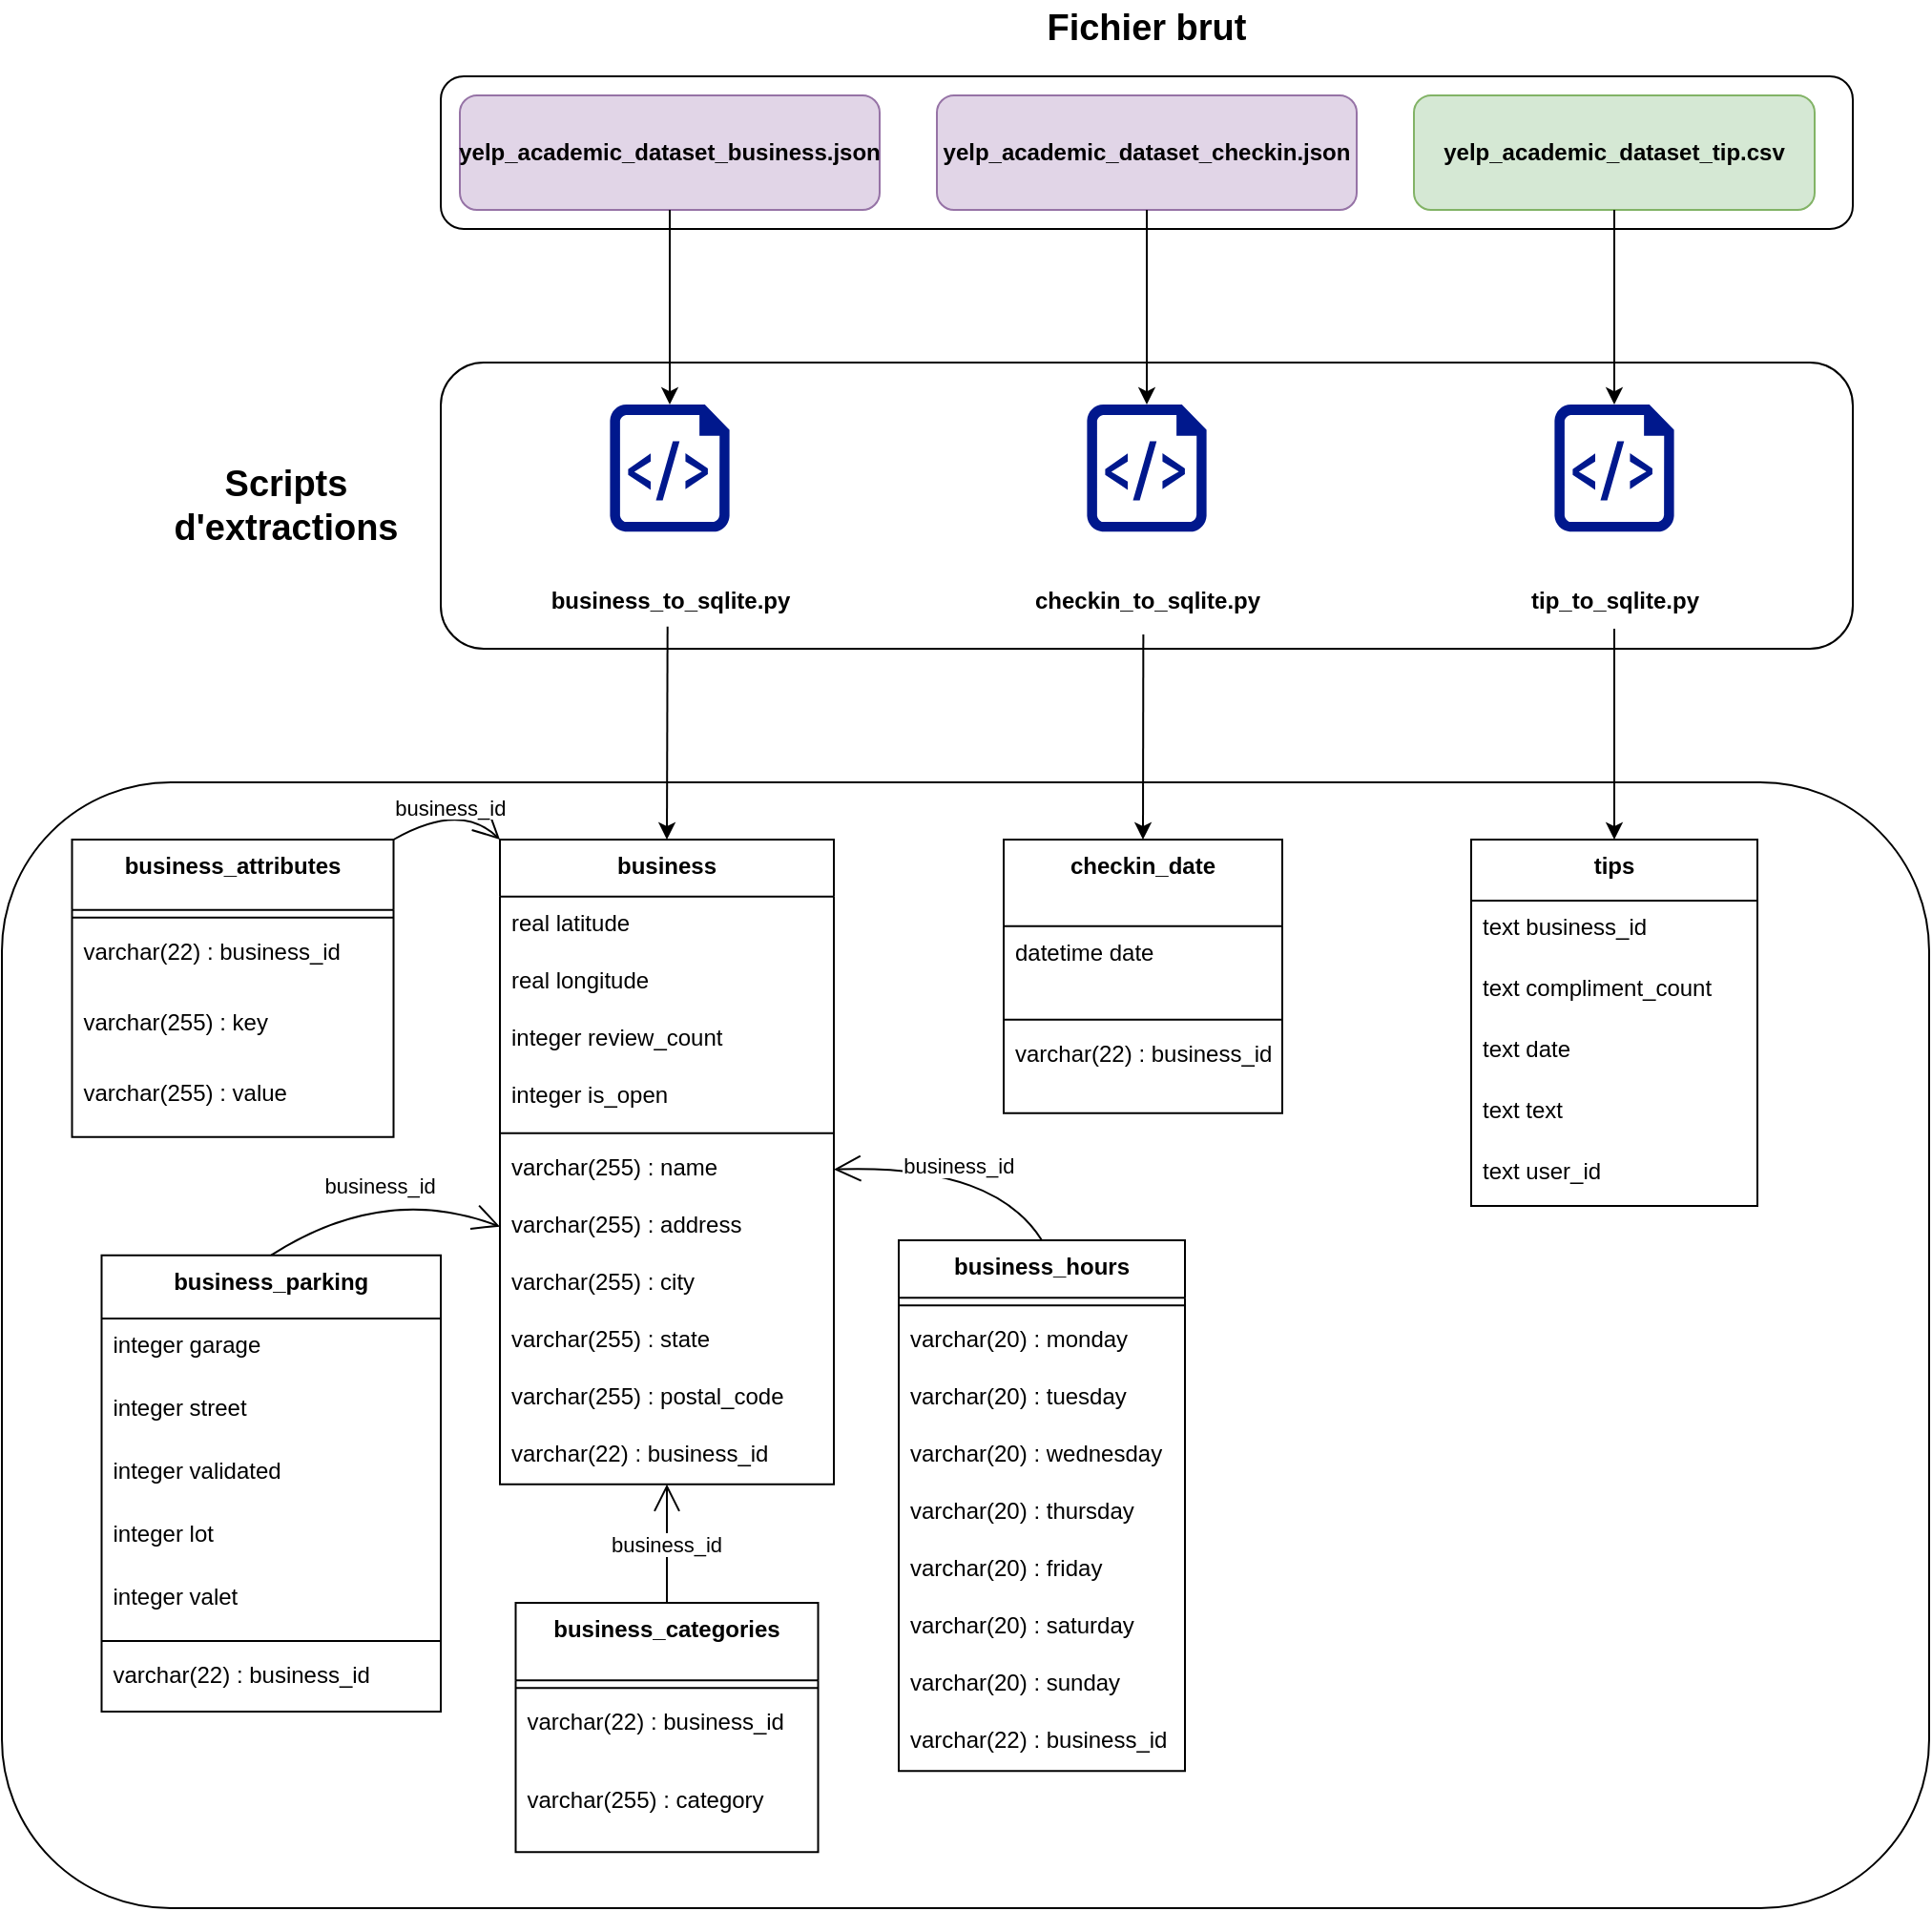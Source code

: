 <mxfile version="26.0.4">
  <diagram name="Page-1" id="FE7iK-MQ7CvdXXE0ufFU">
    <mxGraphModel dx="1866" dy="929" grid="1" gridSize="10" guides="1" tooltips="1" connect="1" arrows="1" fold="1" page="0" pageScale="1" pageWidth="827" pageHeight="1169" math="0" shadow="0">
      <root>
        <mxCell id="0" />
        <mxCell id="1" parent="0" />
        <mxCell id="otBcx3-YThyWnHZhAol0-192" value="" style="rounded=1;whiteSpace=wrap;html=1;" vertex="1" parent="1">
          <mxGeometry x="-260" y="550" width="1010" height="590" as="geometry" />
        </mxCell>
        <mxCell id="otBcx3-YThyWnHZhAol0-15" value="" style="rounded=1;whiteSpace=wrap;html=1;" vertex="1" parent="1">
          <mxGeometry x="-30" y="330" width="740" height="150" as="geometry" />
        </mxCell>
        <mxCell id="otBcx3-YThyWnHZhAol0-14" value="" style="rounded=1;whiteSpace=wrap;html=1;" vertex="1" parent="1">
          <mxGeometry x="-30" y="180" width="740" height="80" as="geometry" />
        </mxCell>
        <mxCell id="otBcx3-YThyWnHZhAol0-1" value="yelp_academic_dataset_business.json" style="rounded=1;whiteSpace=wrap;html=1;fillColor=#e1d5e7;strokeColor=#9673a6;fontStyle=1" vertex="1" parent="1">
          <mxGeometry x="-20" y="190" width="220" height="60" as="geometry" />
        </mxCell>
        <mxCell id="otBcx3-YThyWnHZhAol0-2" value="yelp_academic_dataset_checkin.json" style="rounded=1;whiteSpace=wrap;html=1;fillColor=#e1d5e7;strokeColor=#9673a6;fontStyle=1" vertex="1" parent="1">
          <mxGeometry x="230" y="190" width="220" height="60" as="geometry" />
        </mxCell>
        <mxCell id="otBcx3-YThyWnHZhAol0-3" value="yelp_academic_dataset_tip.csv" style="rounded=1;whiteSpace=wrap;html=1;fillColor=#d5e8d4;strokeColor=#82b366;fontStyle=1" vertex="1" parent="1">
          <mxGeometry x="480" y="190" width="210" height="60" as="geometry" />
        </mxCell>
        <mxCell id="otBcx3-YThyWnHZhAol0-4" value="" style="endArrow=classic;html=1;rounded=0;exitX=0.5;exitY=1;exitDx=0;exitDy=0;entryX=0.5;entryY=0;entryDx=0;entryDy=0;entryPerimeter=0;fontStyle=1" edge="1" parent="1" source="otBcx3-YThyWnHZhAol0-1" target="otBcx3-YThyWnHZhAol0-7">
          <mxGeometry width="50" height="50" relative="1" as="geometry">
            <mxPoint x="-40" y="400" as="sourcePoint" />
            <mxPoint x="90" y="320" as="targetPoint" />
          </mxGeometry>
        </mxCell>
        <mxCell id="otBcx3-YThyWnHZhAol0-5" value="" style="endArrow=classic;html=1;rounded=0;exitX=0.5;exitY=1;exitDx=0;exitDy=0;entryX=0.5;entryY=0;entryDx=0;entryDy=0;entryPerimeter=0;fontStyle=1" edge="1" parent="1" source="otBcx3-YThyWnHZhAol0-2" target="otBcx3-YThyWnHZhAol0-163">
          <mxGeometry width="50" height="50" relative="1" as="geometry">
            <mxPoint x="100" y="280" as="sourcePoint" />
            <mxPoint x="340" y="340" as="targetPoint" />
          </mxGeometry>
        </mxCell>
        <mxCell id="otBcx3-YThyWnHZhAol0-6" value="" style="endArrow=classic;html=1;rounded=0;exitX=0.5;exitY=1;exitDx=0;exitDy=0;entryX=0.5;entryY=0;entryDx=0;entryDy=0;entryPerimeter=0;fontStyle=1" edge="1" parent="1" source="otBcx3-YThyWnHZhAol0-3" target="otBcx3-YThyWnHZhAol0-164">
          <mxGeometry width="50" height="50" relative="1" as="geometry">
            <mxPoint x="350" y="280" as="sourcePoint" />
            <mxPoint x="585" y="340" as="targetPoint" />
          </mxGeometry>
        </mxCell>
        <mxCell id="otBcx3-YThyWnHZhAol0-7" value="" style="sketch=0;aspect=fixed;pointerEvents=1;shadow=0;dashed=0;html=1;strokeColor=none;labelPosition=center;verticalLabelPosition=bottom;verticalAlign=top;align=center;fillColor=#00188D;shape=mxgraph.azure.script_file;fontStyle=1" vertex="1" parent="1">
          <mxGeometry x="58.7" y="352.02" width="62.6" height="66.6" as="geometry" />
        </mxCell>
        <mxCell id="otBcx3-YThyWnHZhAol0-11" value="checkin_to_sqlite.py" style="text;html=1;align=center;verticalAlign=middle;resizable=0;points=[];autosize=1;strokeColor=none;fillColor=none;fontStyle=1" vertex="1" parent="1">
          <mxGeometry x="275" y="440" width="130" height="30" as="geometry" />
        </mxCell>
        <mxCell id="otBcx3-YThyWnHZhAol0-12" value="business_to_sqlite.py" style="text;html=1;align=center;verticalAlign=middle;resizable=0;points=[];autosize=1;strokeColor=none;fillColor=none;fontStyle=1" vertex="1" parent="1">
          <mxGeometry x="20" y="440" width="140" height="30" as="geometry" />
        </mxCell>
        <mxCell id="otBcx3-YThyWnHZhAol0-13" value="tip_to_sqlite.py" style="text;html=1;align=center;verticalAlign=middle;resizable=0;points=[];autosize=1;strokeColor=none;fillColor=none;fontStyle=1" vertex="1" parent="1">
          <mxGeometry x="535" y="440" width="100" height="30" as="geometry" />
        </mxCell>
        <mxCell id="otBcx3-YThyWnHZhAol0-72" value="tips" style="swimlane;fontStyle=1;align=center;verticalAlign=top;childLayout=stackLayout;horizontal=1;startSize=32;horizontalStack=0;resizeParent=1;resizeParentMax=0;resizeLast=0;collapsible=0;marginBottom=0;" vertex="1" parent="1">
          <mxGeometry x="510" y="580" width="150" height="192" as="geometry" />
        </mxCell>
        <mxCell id="otBcx3-YThyWnHZhAol0-73" value="text business_id" style="text;strokeColor=none;fillColor=none;align=left;verticalAlign=top;spacingLeft=4;spacingRight=4;overflow=hidden;rotatable=0;points=[[0,0.5],[1,0.5]];portConstraint=eastwest;" vertex="1" parent="otBcx3-YThyWnHZhAol0-72">
          <mxGeometry y="32" width="150" height="32" as="geometry" />
        </mxCell>
        <mxCell id="otBcx3-YThyWnHZhAol0-74" value="text compliment_count" style="text;strokeColor=none;fillColor=none;align=left;verticalAlign=top;spacingLeft=4;spacingRight=4;overflow=hidden;rotatable=0;points=[[0,0.5],[1,0.5]];portConstraint=eastwest;" vertex="1" parent="otBcx3-YThyWnHZhAol0-72">
          <mxGeometry y="64" width="150" height="32" as="geometry" />
        </mxCell>
        <mxCell id="otBcx3-YThyWnHZhAol0-75" value="text date" style="text;strokeColor=none;fillColor=none;align=left;verticalAlign=top;spacingLeft=4;spacingRight=4;overflow=hidden;rotatable=0;points=[[0,0.5],[1,0.5]];portConstraint=eastwest;" vertex="1" parent="otBcx3-YThyWnHZhAol0-72">
          <mxGeometry y="96" width="150" height="32" as="geometry" />
        </mxCell>
        <mxCell id="otBcx3-YThyWnHZhAol0-76" value="text text" style="text;strokeColor=none;fillColor=none;align=left;verticalAlign=top;spacingLeft=4;spacingRight=4;overflow=hidden;rotatable=0;points=[[0,0.5],[1,0.5]];portConstraint=eastwest;" vertex="1" parent="otBcx3-YThyWnHZhAol0-72">
          <mxGeometry y="128" width="150" height="32" as="geometry" />
        </mxCell>
        <mxCell id="otBcx3-YThyWnHZhAol0-77" value="text user_id" style="text;strokeColor=none;fillColor=none;align=left;verticalAlign=top;spacingLeft=4;spacingRight=4;overflow=hidden;rotatable=0;points=[[0,0.5],[1,0.5]];portConstraint=eastwest;" vertex="1" parent="otBcx3-YThyWnHZhAol0-72">
          <mxGeometry y="160" width="150" height="32" as="geometry" />
        </mxCell>
        <mxCell id="otBcx3-YThyWnHZhAol0-79" value="" style="endArrow=classic;html=1;rounded=0;exitX=0.5;exitY=0.983;exitDx=0;exitDy=0;entryX=0.5;entryY=0;entryDx=0;entryDy=0;fontStyle=1;exitPerimeter=0;" edge="1" parent="1" source="otBcx3-YThyWnHZhAol0-13" target="otBcx3-YThyWnHZhAol0-72">
          <mxGeometry width="50" height="50" relative="1" as="geometry">
            <mxPoint x="595" y="260" as="sourcePoint" />
            <mxPoint x="595" y="350" as="targetPoint" />
          </mxGeometry>
        </mxCell>
        <mxCell id="otBcx3-YThyWnHZhAol0-80" value="" style="endArrow=classic;html=1;rounded=0;exitX=0.486;exitY=1.083;exitDx=0;exitDy=0;fontStyle=1;exitPerimeter=0;entryX=0.5;entryY=0;entryDx=0;entryDy=0;" edge="1" parent="1" source="otBcx3-YThyWnHZhAol0-11" target="otBcx3-YThyWnHZhAol0-145">
          <mxGeometry width="50" height="50" relative="1" as="geometry">
            <mxPoint x="595" y="479" as="sourcePoint" />
            <mxPoint x="338" y="530" as="targetPoint" />
          </mxGeometry>
        </mxCell>
        <mxCell id="otBcx3-YThyWnHZhAol0-81" value="" style="endArrow=classic;html=1;rounded=0;exitX=0.468;exitY=0.947;exitDx=0;exitDy=0;fontStyle=1;exitPerimeter=0;entryX=0.5;entryY=0;entryDx=0;entryDy=0;" edge="1" parent="1" target="otBcx3-YThyWnHZhAol0-87">
          <mxGeometry width="50" height="50" relative="1" as="geometry">
            <mxPoint x="88.84" y="468.41" as="sourcePoint" />
            <mxPoint x="60" y="500" as="targetPoint" />
          </mxGeometry>
        </mxCell>
        <mxCell id="otBcx3-YThyWnHZhAol0-82" value="business_attributes" style="swimlane;fontStyle=1;align=center;verticalAlign=top;childLayout=stackLayout;horizontal=1;startSize=36.889;horizontalStack=0;resizeParent=1;resizeParentMax=0;resizeLast=0;collapsible=0;marginBottom=0;" vertex="1" parent="1">
          <mxGeometry x="-223.25" y="580" width="168.5" height="155.889" as="geometry" />
        </mxCell>
        <mxCell id="otBcx3-YThyWnHZhAol0-83" style="line;strokeWidth=1;fillColor=none;align=left;verticalAlign=middle;spacingTop=-1;spacingLeft=3;spacingRight=3;rotatable=0;labelPosition=right;points=[];portConstraint=eastwest;strokeColor=inherit;" vertex="1" parent="otBcx3-YThyWnHZhAol0-82">
          <mxGeometry y="36.889" width="168.5" height="8" as="geometry" />
        </mxCell>
        <mxCell id="otBcx3-YThyWnHZhAol0-84" value="varchar(22) : business_id" style="text;strokeColor=none;fillColor=none;align=left;verticalAlign=top;spacingLeft=4;spacingRight=4;overflow=hidden;rotatable=0;points=[[0,0.5],[1,0.5]];portConstraint=eastwest;" vertex="1" parent="otBcx3-YThyWnHZhAol0-82">
          <mxGeometry y="44.889" width="168.5" height="37" as="geometry" />
        </mxCell>
        <mxCell id="otBcx3-YThyWnHZhAol0-85" value="varchar(255) : key" style="text;strokeColor=none;fillColor=none;align=left;verticalAlign=top;spacingLeft=4;spacingRight=4;overflow=hidden;rotatable=0;points=[[0,0.5],[1,0.5]];portConstraint=eastwest;" vertex="1" parent="otBcx3-YThyWnHZhAol0-82">
          <mxGeometry y="81.889" width="168.5" height="37" as="geometry" />
        </mxCell>
        <mxCell id="otBcx3-YThyWnHZhAol0-86" value="varchar(255) : value" style="text;strokeColor=none;fillColor=none;align=left;verticalAlign=top;spacingLeft=4;spacingRight=4;overflow=hidden;rotatable=0;points=[[0,0.5],[1,0.5]];portConstraint=eastwest;" vertex="1" parent="otBcx3-YThyWnHZhAol0-82">
          <mxGeometry y="118.889" width="168.5" height="37" as="geometry" />
        </mxCell>
        <mxCell id="otBcx3-YThyWnHZhAol0-87" value="business" style="swimlane;fontStyle=1;align=center;verticalAlign=top;childLayout=stackLayout;horizontal=1;startSize=29.818;horizontalStack=0;resizeParent=1;resizeParentMax=0;resizeLast=0;collapsible=0;marginBottom=0;" vertex="1" parent="1">
          <mxGeometry x="1" y="580" width="175" height="337.818" as="geometry" />
        </mxCell>
        <mxCell id="otBcx3-YThyWnHZhAol0-88" value="real latitude" style="text;strokeColor=none;fillColor=none;align=left;verticalAlign=top;spacingLeft=4;spacingRight=4;overflow=hidden;rotatable=0;points=[[0,0.5],[1,0.5]];portConstraint=eastwest;" vertex="1" parent="otBcx3-YThyWnHZhAol0-87">
          <mxGeometry y="29.818" width="175" height="30" as="geometry" />
        </mxCell>
        <mxCell id="otBcx3-YThyWnHZhAol0-89" value="real longitude" style="text;strokeColor=none;fillColor=none;align=left;verticalAlign=top;spacingLeft=4;spacingRight=4;overflow=hidden;rotatable=0;points=[[0,0.5],[1,0.5]];portConstraint=eastwest;" vertex="1" parent="otBcx3-YThyWnHZhAol0-87">
          <mxGeometry y="59.818" width="175" height="30" as="geometry" />
        </mxCell>
        <mxCell id="otBcx3-YThyWnHZhAol0-90" value="integer review_count" style="text;strokeColor=none;fillColor=none;align=left;verticalAlign=top;spacingLeft=4;spacingRight=4;overflow=hidden;rotatable=0;points=[[0,0.5],[1,0.5]];portConstraint=eastwest;" vertex="1" parent="otBcx3-YThyWnHZhAol0-87">
          <mxGeometry y="89.818" width="175" height="30" as="geometry" />
        </mxCell>
        <mxCell id="otBcx3-YThyWnHZhAol0-91" value="integer is_open" style="text;strokeColor=none;fillColor=none;align=left;verticalAlign=top;spacingLeft=4;spacingRight=4;overflow=hidden;rotatable=0;points=[[0,0.5],[1,0.5]];portConstraint=eastwest;" vertex="1" parent="otBcx3-YThyWnHZhAol0-87">
          <mxGeometry y="119.818" width="175" height="30" as="geometry" />
        </mxCell>
        <mxCell id="otBcx3-YThyWnHZhAol0-92" style="line;strokeWidth=1;fillColor=none;align=left;verticalAlign=middle;spacingTop=-1;spacingLeft=3;spacingRight=3;rotatable=0;labelPosition=right;points=[];portConstraint=eastwest;strokeColor=inherit;" vertex="1" parent="otBcx3-YThyWnHZhAol0-87">
          <mxGeometry y="149.818" width="175" height="8" as="geometry" />
        </mxCell>
        <mxCell id="otBcx3-YThyWnHZhAol0-93" value="varchar(255) : name" style="text;strokeColor=none;fillColor=none;align=left;verticalAlign=top;spacingLeft=4;spacingRight=4;overflow=hidden;rotatable=0;points=[[0,0.5],[1,0.5]];portConstraint=eastwest;" vertex="1" parent="otBcx3-YThyWnHZhAol0-87">
          <mxGeometry y="157.818" width="175" height="30" as="geometry" />
        </mxCell>
        <mxCell id="otBcx3-YThyWnHZhAol0-94" value="varchar(255) : address" style="text;strokeColor=none;fillColor=none;align=left;verticalAlign=top;spacingLeft=4;spacingRight=4;overflow=hidden;rotatable=0;points=[[0,0.5],[1,0.5]];portConstraint=eastwest;" vertex="1" parent="otBcx3-YThyWnHZhAol0-87">
          <mxGeometry y="187.818" width="175" height="30" as="geometry" />
        </mxCell>
        <mxCell id="otBcx3-YThyWnHZhAol0-95" value="varchar(255) : city" style="text;strokeColor=none;fillColor=none;align=left;verticalAlign=top;spacingLeft=4;spacingRight=4;overflow=hidden;rotatable=0;points=[[0,0.5],[1,0.5]];portConstraint=eastwest;" vertex="1" parent="otBcx3-YThyWnHZhAol0-87">
          <mxGeometry y="217.818" width="175" height="30" as="geometry" />
        </mxCell>
        <mxCell id="otBcx3-YThyWnHZhAol0-96" value="varchar(255) : state" style="text;strokeColor=none;fillColor=none;align=left;verticalAlign=top;spacingLeft=4;spacingRight=4;overflow=hidden;rotatable=0;points=[[0,0.5],[1,0.5]];portConstraint=eastwest;" vertex="1" parent="otBcx3-YThyWnHZhAol0-87">
          <mxGeometry y="247.818" width="175" height="30" as="geometry" />
        </mxCell>
        <mxCell id="otBcx3-YThyWnHZhAol0-97" value="varchar(255) : postal_code" style="text;strokeColor=none;fillColor=none;align=left;verticalAlign=top;spacingLeft=4;spacingRight=4;overflow=hidden;rotatable=0;points=[[0,0.5],[1,0.5]];portConstraint=eastwest;" vertex="1" parent="otBcx3-YThyWnHZhAol0-87">
          <mxGeometry y="277.818" width="175" height="30" as="geometry" />
        </mxCell>
        <mxCell id="otBcx3-YThyWnHZhAol0-98" value="varchar(22) : business_id" style="text;strokeColor=none;fillColor=none;align=left;verticalAlign=top;spacingLeft=4;spacingRight=4;overflow=hidden;rotatable=0;points=[[0,0.5],[1,0.5]];portConstraint=eastwest;" vertex="1" parent="otBcx3-YThyWnHZhAol0-87">
          <mxGeometry y="307.818" width="175" height="30" as="geometry" />
        </mxCell>
        <mxCell id="otBcx3-YThyWnHZhAol0-115" value="business_hours" style="swimlane;fontStyle=1;align=center;verticalAlign=top;childLayout=stackLayout;horizontal=1;startSize=30.105;horizontalStack=0;resizeParent=1;resizeParentMax=0;resizeLast=0;collapsible=0;marginBottom=0;" vertex="1" parent="1">
          <mxGeometry x="210" y="790" width="150" height="278.105" as="geometry" />
        </mxCell>
        <mxCell id="otBcx3-YThyWnHZhAol0-116" style="line;strokeWidth=1;fillColor=none;align=left;verticalAlign=middle;spacingTop=-1;spacingLeft=3;spacingRight=3;rotatable=0;labelPosition=right;points=[];portConstraint=eastwest;strokeColor=inherit;" vertex="1" parent="otBcx3-YThyWnHZhAol0-115">
          <mxGeometry y="30.105" width="150" height="8" as="geometry" />
        </mxCell>
        <mxCell id="otBcx3-YThyWnHZhAol0-117" value="varchar(20) : monday" style="text;strokeColor=none;fillColor=none;align=left;verticalAlign=top;spacingLeft=4;spacingRight=4;overflow=hidden;rotatable=0;points=[[0,0.5],[1,0.5]];portConstraint=eastwest;" vertex="1" parent="otBcx3-YThyWnHZhAol0-115">
          <mxGeometry y="38.105" width="150" height="30" as="geometry" />
        </mxCell>
        <mxCell id="otBcx3-YThyWnHZhAol0-118" value="varchar(20) : tuesday" style="text;strokeColor=none;fillColor=none;align=left;verticalAlign=top;spacingLeft=4;spacingRight=4;overflow=hidden;rotatable=0;points=[[0,0.5],[1,0.5]];portConstraint=eastwest;" vertex="1" parent="otBcx3-YThyWnHZhAol0-115">
          <mxGeometry y="68.105" width="150" height="30" as="geometry" />
        </mxCell>
        <mxCell id="otBcx3-YThyWnHZhAol0-119" value="varchar(20) : wednesday" style="text;strokeColor=none;fillColor=none;align=left;verticalAlign=top;spacingLeft=4;spacingRight=4;overflow=hidden;rotatable=0;points=[[0,0.5],[1,0.5]];portConstraint=eastwest;" vertex="1" parent="otBcx3-YThyWnHZhAol0-115">
          <mxGeometry y="98.105" width="150" height="30" as="geometry" />
        </mxCell>
        <mxCell id="otBcx3-YThyWnHZhAol0-120" value="varchar(20) : thursday" style="text;strokeColor=none;fillColor=none;align=left;verticalAlign=top;spacingLeft=4;spacingRight=4;overflow=hidden;rotatable=0;points=[[0,0.5],[1,0.5]];portConstraint=eastwest;" vertex="1" parent="otBcx3-YThyWnHZhAol0-115">
          <mxGeometry y="128.105" width="150" height="30" as="geometry" />
        </mxCell>
        <mxCell id="otBcx3-YThyWnHZhAol0-121" value="varchar(20) : friday" style="text;strokeColor=none;fillColor=none;align=left;verticalAlign=top;spacingLeft=4;spacingRight=4;overflow=hidden;rotatable=0;points=[[0,0.5],[1,0.5]];portConstraint=eastwest;" vertex="1" parent="otBcx3-YThyWnHZhAol0-115">
          <mxGeometry y="158.105" width="150" height="30" as="geometry" />
        </mxCell>
        <mxCell id="otBcx3-YThyWnHZhAol0-122" value="varchar(20) : saturday" style="text;strokeColor=none;fillColor=none;align=left;verticalAlign=top;spacingLeft=4;spacingRight=4;overflow=hidden;rotatable=0;points=[[0,0.5],[1,0.5]];portConstraint=eastwest;" vertex="1" parent="otBcx3-YThyWnHZhAol0-115">
          <mxGeometry y="188.105" width="150" height="30" as="geometry" />
        </mxCell>
        <mxCell id="otBcx3-YThyWnHZhAol0-123" value="varchar(20) : sunday" style="text;strokeColor=none;fillColor=none;align=left;verticalAlign=top;spacingLeft=4;spacingRight=4;overflow=hidden;rotatable=0;points=[[0,0.5],[1,0.5]];portConstraint=eastwest;" vertex="1" parent="otBcx3-YThyWnHZhAol0-115">
          <mxGeometry y="218.105" width="150" height="30" as="geometry" />
        </mxCell>
        <mxCell id="otBcx3-YThyWnHZhAol0-124" value="varchar(22) : business_id" style="text;strokeColor=none;fillColor=none;align=left;verticalAlign=top;spacingLeft=4;spacingRight=4;overflow=hidden;rotatable=0;points=[[0,0.5],[1,0.5]];portConstraint=eastwest;" vertex="1" parent="otBcx3-YThyWnHZhAol0-115">
          <mxGeometry y="248.105" width="150" height="30" as="geometry" />
        </mxCell>
        <mxCell id="otBcx3-YThyWnHZhAol0-132" value="business_id" style="curved=1;startArrow=none;endArrow=open;endSize=12;exitX=1;exitY=0;entryX=0;entryY=0;rounded=0;exitDx=0;exitDy=0;entryDx=0;entryDy=0;" edge="1" parent="1" source="otBcx3-YThyWnHZhAol0-82" target="otBcx3-YThyWnHZhAol0-87">
          <mxGeometry relative="1" as="geometry">
            <Array as="points">
              <mxPoint x="-20" y="560" />
            </Array>
          </mxGeometry>
        </mxCell>
        <mxCell id="otBcx3-YThyWnHZhAol0-133" value="business_id" style="curved=1;startArrow=none;endArrow=open;endSize=12;exitX=0.5;exitY=0;entryX=0;entryY=0.5;rounded=0;entryDx=0;entryDy=0;exitDx=0;exitDy=0;" edge="1" parent="1" source="otBcx3-YThyWnHZhAol0-179" target="otBcx3-YThyWnHZhAol0-94">
          <mxGeometry x="0.005" relative="1" as="geometry">
            <Array as="points">
              <mxPoint x="-60" y="760" />
            </Array>
            <mxPoint x="-90.75" y="820" as="sourcePoint" />
            <mxPoint as="offset" />
          </mxGeometry>
        </mxCell>
        <mxCell id="otBcx3-YThyWnHZhAol0-134" value="business_id" style="curved=1;startArrow=none;endArrow=open;endSize=12;exitX=0.5;exitY=0;entryX=0.5;entryY=1;rounded=0;exitDx=0;exitDy=0;" edge="1" parent="1" source="otBcx3-YThyWnHZhAol0-187" target="otBcx3-YThyWnHZhAol0-87">
          <mxGeometry relative="1" as="geometry">
            <Array as="points" />
            <mxPoint x="88.875" y="960" as="sourcePoint" />
          </mxGeometry>
        </mxCell>
        <mxCell id="otBcx3-YThyWnHZhAol0-136" value="business_id" style="curved=1;startArrow=none;endArrow=open;endSize=12;exitX=0.5;exitY=0;entryX=1;entryY=0.5;rounded=0;entryDx=0;entryDy=0;" edge="1" parent="1" source="otBcx3-YThyWnHZhAol0-115" target="otBcx3-YThyWnHZhAol0-93">
          <mxGeometry x="-0.003" relative="1" as="geometry">
            <Array as="points">
              <mxPoint x="260" y="750" />
            </Array>
            <mxPoint as="offset" />
          </mxGeometry>
        </mxCell>
        <mxCell id="otBcx3-YThyWnHZhAol0-145" value="checkin_date" style="swimlane;fontStyle=1;align=center;verticalAlign=top;childLayout=stackLayout;horizontal=1;startSize=45.333;horizontalStack=0;resizeParent=1;resizeParentMax=0;resizeLast=0;collapsible=0;marginBottom=0;" vertex="1" parent="1">
          <mxGeometry x="265" y="580" width="146" height="143.333" as="geometry" />
        </mxCell>
        <mxCell id="otBcx3-YThyWnHZhAol0-146" value="datetime date" style="text;strokeColor=none;fillColor=none;align=left;verticalAlign=top;spacingLeft=4;spacingRight=4;overflow=hidden;rotatable=0;points=[[0,0.5],[1,0.5]];portConstraint=eastwest;" vertex="1" parent="otBcx3-YThyWnHZhAol0-145">
          <mxGeometry y="45.333" width="146" height="45" as="geometry" />
        </mxCell>
        <mxCell id="otBcx3-YThyWnHZhAol0-147" style="line;strokeWidth=1;fillColor=none;align=left;verticalAlign=middle;spacingTop=-1;spacingLeft=3;spacingRight=3;rotatable=0;labelPosition=right;points=[];portConstraint=eastwest;strokeColor=inherit;" vertex="1" parent="otBcx3-YThyWnHZhAol0-145">
          <mxGeometry y="90.333" width="146" height="8" as="geometry" />
        </mxCell>
        <mxCell id="otBcx3-YThyWnHZhAol0-148" value="varchar(22) : business_id" style="text;strokeColor=none;fillColor=none;align=left;verticalAlign=top;spacingLeft=4;spacingRight=4;overflow=hidden;rotatable=0;points=[[0,0.5],[1,0.5]];portConstraint=eastwest;" vertex="1" parent="otBcx3-YThyWnHZhAol0-145">
          <mxGeometry y="98.333" width="146" height="45" as="geometry" />
        </mxCell>
        <mxCell id="otBcx3-YThyWnHZhAol0-152" value="&lt;b&gt;&lt;font style=&quot;font-size: 19px;&quot;&gt;Fichier brut&lt;/font&gt;&lt;/b&gt;" style="text;html=1;align=center;verticalAlign=middle;whiteSpace=wrap;rounded=0;" vertex="1" parent="1">
          <mxGeometry x="259" y="140" width="162" height="30" as="geometry" />
        </mxCell>
        <mxCell id="otBcx3-YThyWnHZhAol0-154" value="&lt;b&gt;&lt;font style=&quot;font-size: 19px;&quot;&gt;Scripts d&#39;extractions&lt;/font&gt;&lt;/b&gt;" style="text;html=1;align=center;verticalAlign=middle;whiteSpace=wrap;rounded=0;" vertex="1" parent="1">
          <mxGeometry x="-202" y="390" width="182" height="30" as="geometry" />
        </mxCell>
        <mxCell id="otBcx3-YThyWnHZhAol0-163" value="" style="sketch=0;aspect=fixed;pointerEvents=1;shadow=0;dashed=0;html=1;strokeColor=none;labelPosition=center;verticalLabelPosition=bottom;verticalAlign=top;align=center;fillColor=#00188D;shape=mxgraph.azure.script_file;fontStyle=1" vertex="1" parent="1">
          <mxGeometry x="308.7" y="352.02" width="62.6" height="66.6" as="geometry" />
        </mxCell>
        <mxCell id="otBcx3-YThyWnHZhAol0-164" value="" style="sketch=0;aspect=fixed;pointerEvents=1;shadow=0;dashed=0;html=1;strokeColor=none;labelPosition=center;verticalLabelPosition=bottom;verticalAlign=top;align=center;fillColor=#00188D;shape=mxgraph.azure.script_file;fontStyle=1" vertex="1" parent="1">
          <mxGeometry x="553.7" y="352.02" width="62.6" height="66.6" as="geometry" />
        </mxCell>
        <mxCell id="otBcx3-YThyWnHZhAol0-179" value="business_parking" style="swimlane;fontStyle=1;align=center;verticalAlign=top;childLayout=stackLayout;horizontal=1;startSize=33.143;horizontalStack=0;resizeParent=1;resizeParentMax=0;resizeLast=0;collapsible=0;marginBottom=0;" vertex="1" parent="1">
          <mxGeometry x="-207.75" y="797.82" width="177.75" height="239.143" as="geometry" />
        </mxCell>
        <mxCell id="otBcx3-YThyWnHZhAol0-180" value="integer garage" style="text;strokeColor=none;fillColor=none;align=left;verticalAlign=top;spacingLeft=4;spacingRight=4;overflow=hidden;rotatable=0;points=[[0,0.5],[1,0.5]];portConstraint=eastwest;" vertex="1" parent="otBcx3-YThyWnHZhAol0-179">
          <mxGeometry y="33.143" width="177.75" height="33" as="geometry" />
        </mxCell>
        <mxCell id="otBcx3-YThyWnHZhAol0-181" value="integer street" style="text;strokeColor=none;fillColor=none;align=left;verticalAlign=top;spacingLeft=4;spacingRight=4;overflow=hidden;rotatable=0;points=[[0,0.5],[1,0.5]];portConstraint=eastwest;" vertex="1" parent="otBcx3-YThyWnHZhAol0-179">
          <mxGeometry y="66.143" width="177.75" height="33" as="geometry" />
        </mxCell>
        <mxCell id="otBcx3-YThyWnHZhAol0-182" value="integer validated" style="text;strokeColor=none;fillColor=none;align=left;verticalAlign=top;spacingLeft=4;spacingRight=4;overflow=hidden;rotatable=0;points=[[0,0.5],[1,0.5]];portConstraint=eastwest;" vertex="1" parent="otBcx3-YThyWnHZhAol0-179">
          <mxGeometry y="99.143" width="177.75" height="33" as="geometry" />
        </mxCell>
        <mxCell id="otBcx3-YThyWnHZhAol0-183" value="integer lot" style="text;strokeColor=none;fillColor=none;align=left;verticalAlign=top;spacingLeft=4;spacingRight=4;overflow=hidden;rotatable=0;points=[[0,0.5],[1,0.5]];portConstraint=eastwest;" vertex="1" parent="otBcx3-YThyWnHZhAol0-179">
          <mxGeometry y="132.143" width="177.75" height="33" as="geometry" />
        </mxCell>
        <mxCell id="otBcx3-YThyWnHZhAol0-184" value="integer valet" style="text;strokeColor=none;fillColor=none;align=left;verticalAlign=top;spacingLeft=4;spacingRight=4;overflow=hidden;rotatable=0;points=[[0,0.5],[1,0.5]];portConstraint=eastwest;" vertex="1" parent="otBcx3-YThyWnHZhAol0-179">
          <mxGeometry y="165.143" width="177.75" height="33" as="geometry" />
        </mxCell>
        <mxCell id="otBcx3-YThyWnHZhAol0-185" style="line;strokeWidth=1;fillColor=none;align=left;verticalAlign=middle;spacingTop=-1;spacingLeft=3;spacingRight=3;rotatable=0;labelPosition=right;points=[];portConstraint=eastwest;strokeColor=inherit;" vertex="1" parent="otBcx3-YThyWnHZhAol0-179">
          <mxGeometry y="198.143" width="177.75" height="8" as="geometry" />
        </mxCell>
        <mxCell id="otBcx3-YThyWnHZhAol0-186" value="varchar(22) : business_id" style="text;strokeColor=none;fillColor=none;align=left;verticalAlign=top;spacingLeft=4;spacingRight=4;overflow=hidden;rotatable=0;points=[[0,0.5],[1,0.5]];portConstraint=eastwest;" vertex="1" parent="otBcx3-YThyWnHZhAol0-179">
          <mxGeometry y="206.143" width="177.75" height="33" as="geometry" />
        </mxCell>
        <mxCell id="otBcx3-YThyWnHZhAol0-187" value="business_categories" style="swimlane;fontStyle=1;align=center;verticalAlign=top;childLayout=stackLayout;horizontal=1;startSize=40.571;horizontalStack=0;resizeParent=1;resizeParentMax=0;resizeLast=0;collapsible=0;marginBottom=0;" vertex="1" parent="1">
          <mxGeometry x="9.25" y="980" width="158.5" height="130.571" as="geometry" />
        </mxCell>
        <mxCell id="otBcx3-YThyWnHZhAol0-188" style="line;strokeWidth=1;fillColor=none;align=left;verticalAlign=middle;spacingTop=-1;spacingLeft=3;spacingRight=3;rotatable=0;labelPosition=right;points=[];portConstraint=eastwest;strokeColor=inherit;" vertex="1" parent="otBcx3-YThyWnHZhAol0-187">
          <mxGeometry y="40.571" width="158.5" height="8" as="geometry" />
        </mxCell>
        <mxCell id="otBcx3-YThyWnHZhAol0-189" value="varchar(22) : business_id" style="text;strokeColor=none;fillColor=none;align=left;verticalAlign=top;spacingLeft=4;spacingRight=4;overflow=hidden;rotatable=0;points=[[0,0.5],[1,0.5]];portConstraint=eastwest;" vertex="1" parent="otBcx3-YThyWnHZhAol0-187">
          <mxGeometry y="48.571" width="158.5" height="41" as="geometry" />
        </mxCell>
        <mxCell id="otBcx3-YThyWnHZhAol0-190" value="varchar(255) : category" style="text;strokeColor=none;fillColor=none;align=left;verticalAlign=top;spacingLeft=4;spacingRight=4;overflow=hidden;rotatable=0;points=[[0,0.5],[1,0.5]];portConstraint=eastwest;" vertex="1" parent="otBcx3-YThyWnHZhAol0-187">
          <mxGeometry y="89.571" width="158.5" height="41" as="geometry" />
        </mxCell>
      </root>
    </mxGraphModel>
  </diagram>
</mxfile>
